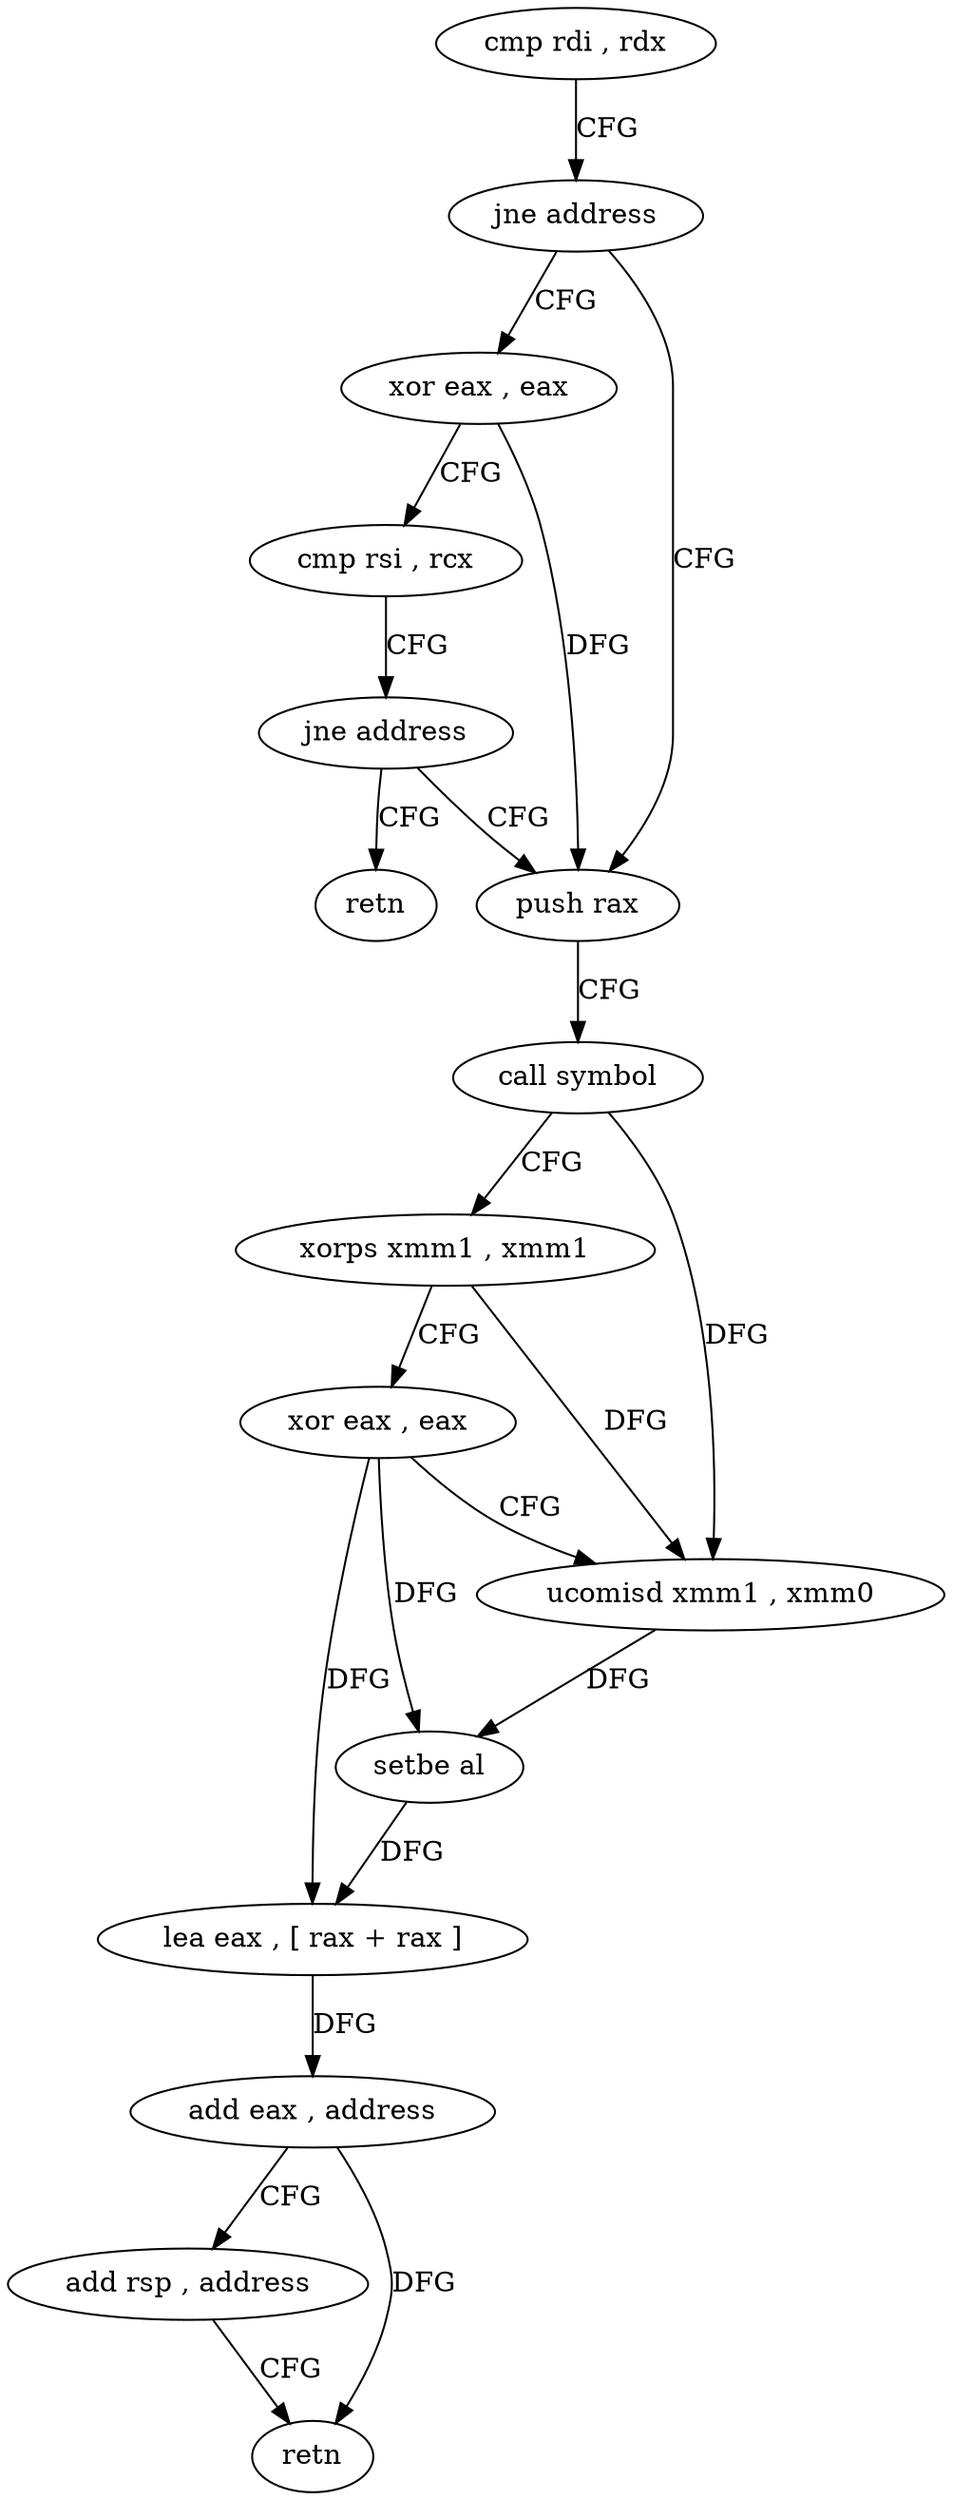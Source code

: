 digraph "func" {
"4211680" [label = "cmp rdi , rdx" ]
"4211683" [label = "jne address" ]
"4211693" [label = "push rax" ]
"4211685" [label = "xor eax , eax" ]
"4211694" [label = "call symbol" ]
"4211699" [label = "xorps xmm1 , xmm1" ]
"4211702" [label = "xor eax , eax" ]
"4211704" [label = "ucomisd xmm1 , xmm0" ]
"4211708" [label = "setbe al" ]
"4211711" [label = "lea eax , [ rax + rax ]" ]
"4211714" [label = "add eax , address" ]
"4211717" [label = "add rsp , address" ]
"4211721" [label = "retn" ]
"4211687" [label = "cmp rsi , rcx" ]
"4211690" [label = "jne address" ]
"4211692" [label = "retn" ]
"4211680" -> "4211683" [ label = "CFG" ]
"4211683" -> "4211693" [ label = "CFG" ]
"4211683" -> "4211685" [ label = "CFG" ]
"4211693" -> "4211694" [ label = "CFG" ]
"4211685" -> "4211687" [ label = "CFG" ]
"4211685" -> "4211693" [ label = "DFG" ]
"4211694" -> "4211699" [ label = "CFG" ]
"4211694" -> "4211704" [ label = "DFG" ]
"4211699" -> "4211702" [ label = "CFG" ]
"4211699" -> "4211704" [ label = "DFG" ]
"4211702" -> "4211704" [ label = "CFG" ]
"4211702" -> "4211708" [ label = "DFG" ]
"4211702" -> "4211711" [ label = "DFG" ]
"4211704" -> "4211708" [ label = "DFG" ]
"4211708" -> "4211711" [ label = "DFG" ]
"4211711" -> "4211714" [ label = "DFG" ]
"4211714" -> "4211717" [ label = "CFG" ]
"4211714" -> "4211721" [ label = "DFG" ]
"4211717" -> "4211721" [ label = "CFG" ]
"4211687" -> "4211690" [ label = "CFG" ]
"4211690" -> "4211693" [ label = "CFG" ]
"4211690" -> "4211692" [ label = "CFG" ]
}
